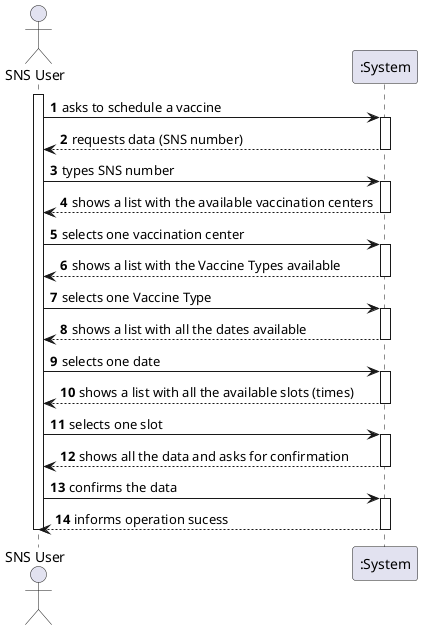 @startuml

autonumber
actor "SNS User" as U

activate U
U -> ":System" : asks to schedule a vaccine

activate ":System"
":System" --> U : requests data (SNS number)
deactivate ":System"

U -> ":System"  : types SNS number

activate ":System"
":System" --> U : shows a list with the available vaccination centers
deactivate ":System"
U -> ":System" : selects one vaccination center

activate ":System"

 ":System" --> U : shows a list with the Vaccine Types available

deactivate ":System"

U -> ":System" : selects one Vaccine Type
activate ":System"

":System" --> U : shows a list with all the dates available
deactivate ":System"

U -> ":System" : selects one date

activate ":System"
":System" --> U : shows a list with all the available slots (times)
deactivate ":System"

U -> ":System" : selects one slot


activate ":System"

":System" --> U : shows all the data and asks for confirmation
deactivate ":System"

U -> ":System" : confirms the data

activate ":System"
":System" --> U : informs operation sucess

deactivate ":System"
deactivate U

@enduml